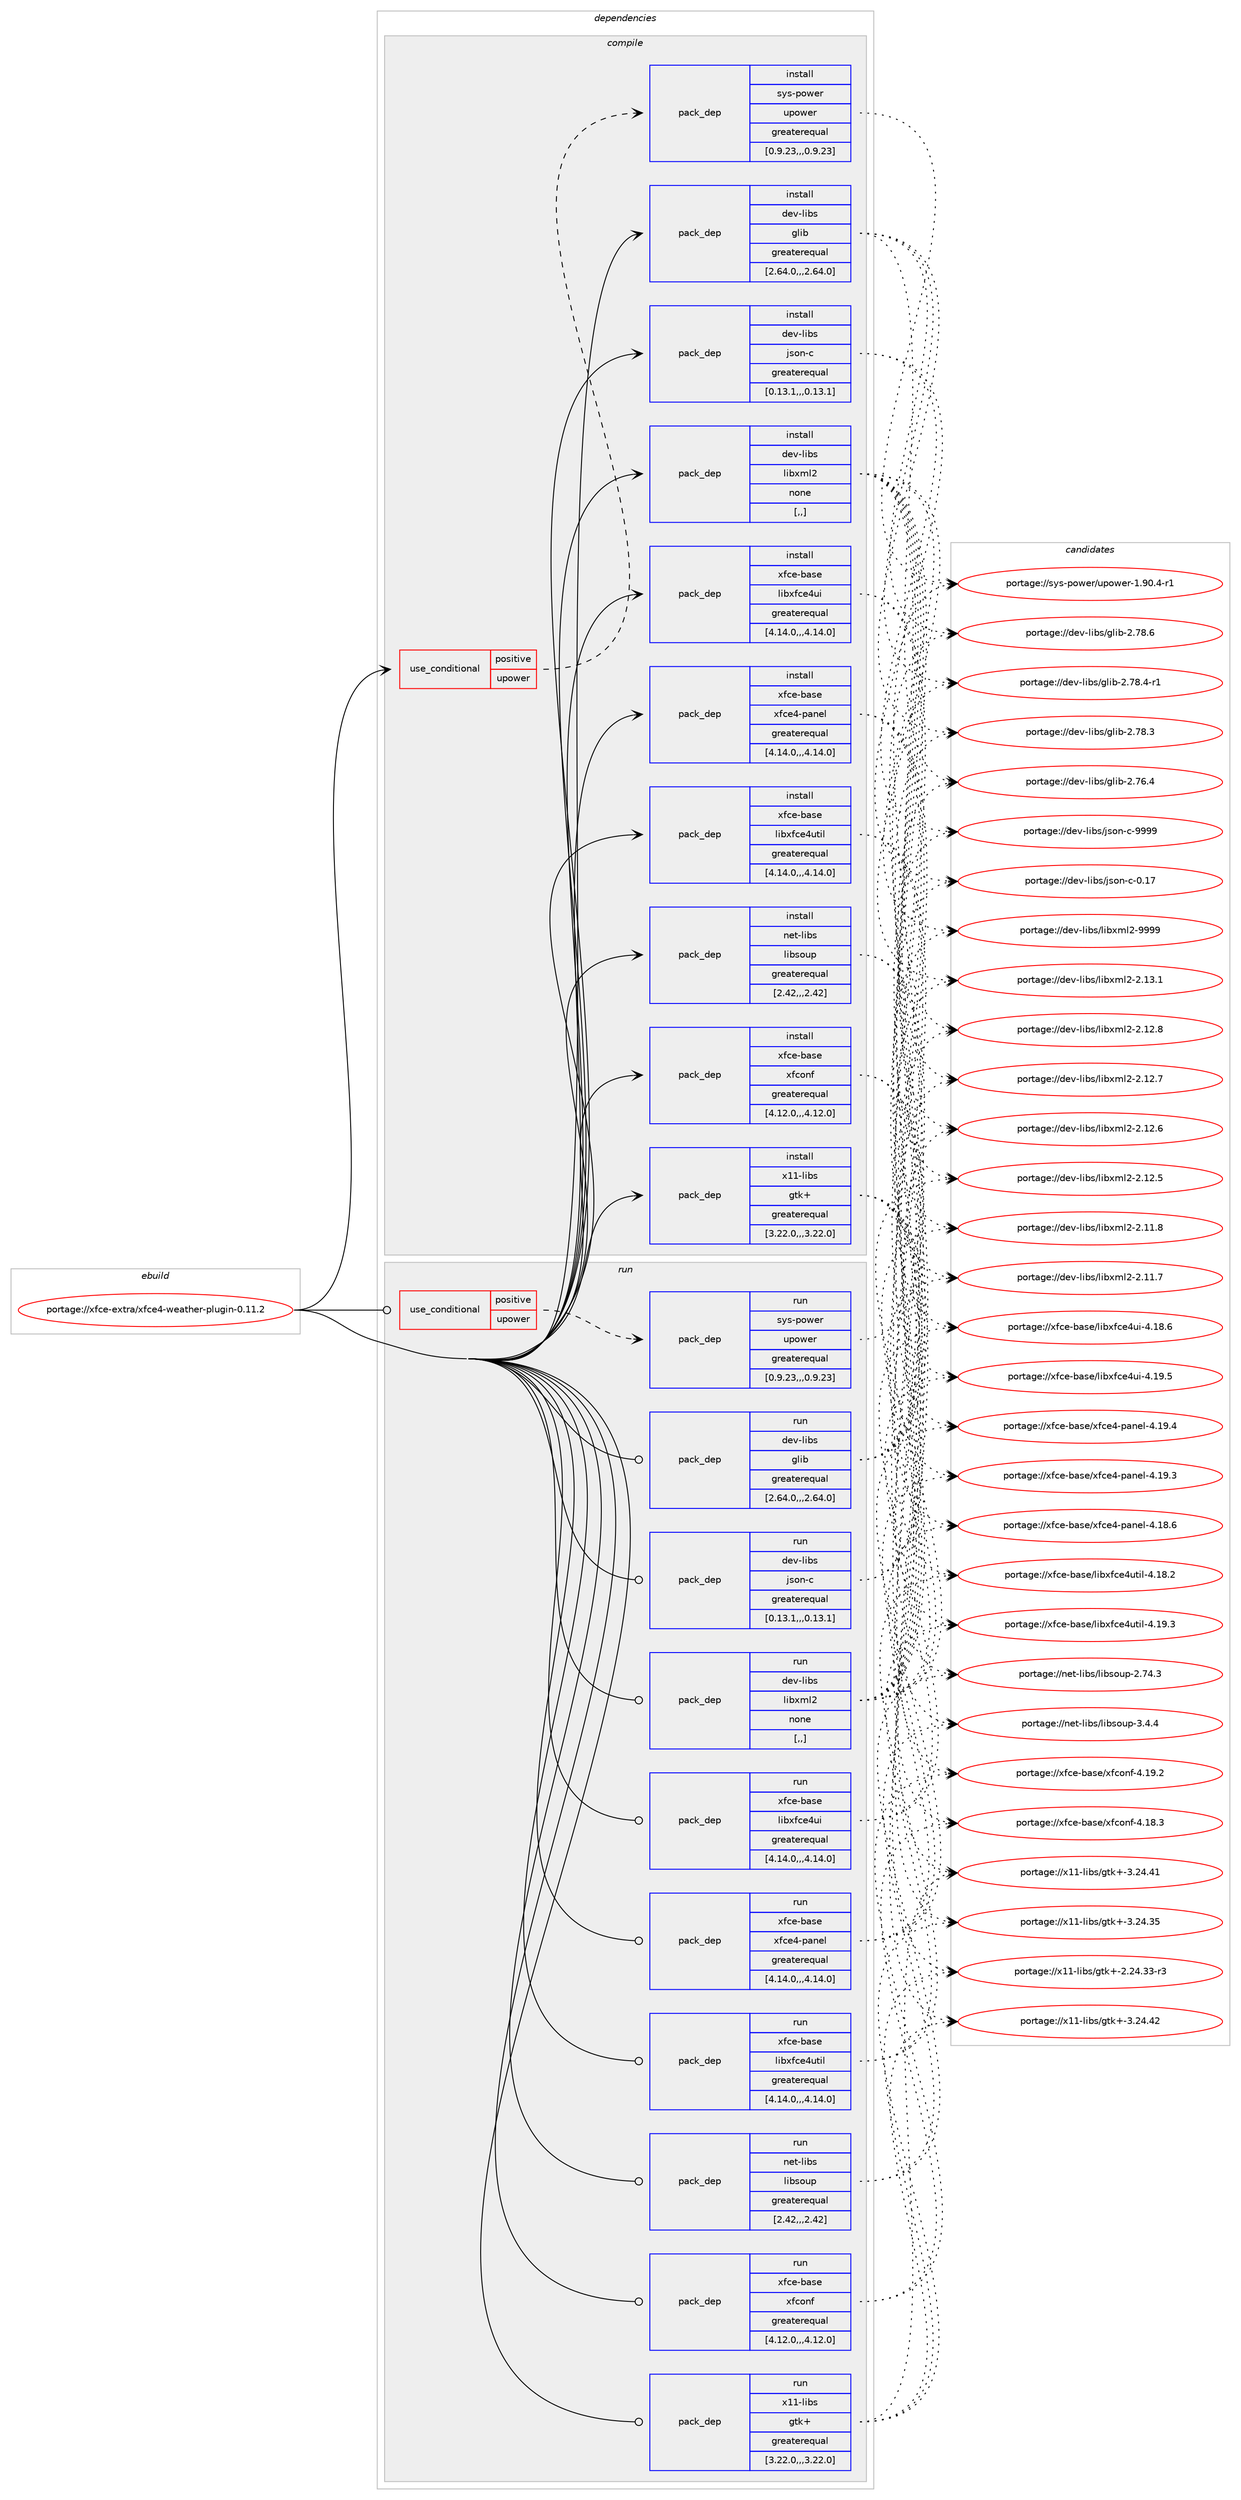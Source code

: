 digraph prolog {

# *************
# Graph options
# *************

newrank=true;
concentrate=true;
compound=true;
graph [rankdir=LR,fontname=Helvetica,fontsize=10,ranksep=1.5];#, ranksep=2.5, nodesep=0.2];
edge  [arrowhead=vee];
node  [fontname=Helvetica,fontsize=10];

# **********
# The ebuild
# **********

subgraph cluster_leftcol {
color=gray;
label=<<i>ebuild</i>>;
id [label="portage://xfce-extra/xfce4-weather-plugin-0.11.2", color=red, width=4, href="../xfce-extra/xfce4-weather-plugin-0.11.2.svg"];
}

# ****************
# The dependencies
# ****************

subgraph cluster_midcol {
color=gray;
label=<<i>dependencies</i>>;
subgraph cluster_compile {
fillcolor="#eeeeee";
style=filled;
label=<<i>compile</i>>;
subgraph cond124777 {
dependency474617 [label=<<TABLE BORDER="0" CELLBORDER="1" CELLSPACING="0" CELLPADDING="4"><TR><TD ROWSPAN="3" CELLPADDING="10">use_conditional</TD></TR><TR><TD>positive</TD></TR><TR><TD>upower</TD></TR></TABLE>>, shape=none, color=red];
subgraph pack346386 {
dependency474618 [label=<<TABLE BORDER="0" CELLBORDER="1" CELLSPACING="0" CELLPADDING="4" WIDTH="220"><TR><TD ROWSPAN="6" CELLPADDING="30">pack_dep</TD></TR><TR><TD WIDTH="110">install</TD></TR><TR><TD>sys-power</TD></TR><TR><TD>upower</TD></TR><TR><TD>greaterequal</TD></TR><TR><TD>[0.9.23,,,0.9.23]</TD></TR></TABLE>>, shape=none, color=blue];
}
dependency474617:e -> dependency474618:w [weight=20,style="dashed",arrowhead="vee"];
}
id:e -> dependency474617:w [weight=20,style="solid",arrowhead="vee"];
subgraph pack346387 {
dependency474619 [label=<<TABLE BORDER="0" CELLBORDER="1" CELLSPACING="0" CELLPADDING="4" WIDTH="220"><TR><TD ROWSPAN="6" CELLPADDING="30">pack_dep</TD></TR><TR><TD WIDTH="110">install</TD></TR><TR><TD>dev-libs</TD></TR><TR><TD>glib</TD></TR><TR><TD>greaterequal</TD></TR><TR><TD>[2.64.0,,,2.64.0]</TD></TR></TABLE>>, shape=none, color=blue];
}
id:e -> dependency474619:w [weight=20,style="solid",arrowhead="vee"];
subgraph pack346388 {
dependency474620 [label=<<TABLE BORDER="0" CELLBORDER="1" CELLSPACING="0" CELLPADDING="4" WIDTH="220"><TR><TD ROWSPAN="6" CELLPADDING="30">pack_dep</TD></TR><TR><TD WIDTH="110">install</TD></TR><TR><TD>dev-libs</TD></TR><TR><TD>json-c</TD></TR><TR><TD>greaterequal</TD></TR><TR><TD>[0.13.1,,,0.13.1]</TD></TR></TABLE>>, shape=none, color=blue];
}
id:e -> dependency474620:w [weight=20,style="solid",arrowhead="vee"];
subgraph pack346389 {
dependency474621 [label=<<TABLE BORDER="0" CELLBORDER="1" CELLSPACING="0" CELLPADDING="4" WIDTH="220"><TR><TD ROWSPAN="6" CELLPADDING="30">pack_dep</TD></TR><TR><TD WIDTH="110">install</TD></TR><TR><TD>dev-libs</TD></TR><TR><TD>libxml2</TD></TR><TR><TD>none</TD></TR><TR><TD>[,,]</TD></TR></TABLE>>, shape=none, color=blue];
}
id:e -> dependency474621:w [weight=20,style="solid",arrowhead="vee"];
subgraph pack346390 {
dependency474622 [label=<<TABLE BORDER="0" CELLBORDER="1" CELLSPACING="0" CELLPADDING="4" WIDTH="220"><TR><TD ROWSPAN="6" CELLPADDING="30">pack_dep</TD></TR><TR><TD WIDTH="110">install</TD></TR><TR><TD>net-libs</TD></TR><TR><TD>libsoup</TD></TR><TR><TD>greaterequal</TD></TR><TR><TD>[2.42,,,2.42]</TD></TR></TABLE>>, shape=none, color=blue];
}
id:e -> dependency474622:w [weight=20,style="solid",arrowhead="vee"];
subgraph pack346391 {
dependency474623 [label=<<TABLE BORDER="0" CELLBORDER="1" CELLSPACING="0" CELLPADDING="4" WIDTH="220"><TR><TD ROWSPAN="6" CELLPADDING="30">pack_dep</TD></TR><TR><TD WIDTH="110">install</TD></TR><TR><TD>x11-libs</TD></TR><TR><TD>gtk+</TD></TR><TR><TD>greaterequal</TD></TR><TR><TD>[3.22.0,,,3.22.0]</TD></TR></TABLE>>, shape=none, color=blue];
}
id:e -> dependency474623:w [weight=20,style="solid",arrowhead="vee"];
subgraph pack346392 {
dependency474624 [label=<<TABLE BORDER="0" CELLBORDER="1" CELLSPACING="0" CELLPADDING="4" WIDTH="220"><TR><TD ROWSPAN="6" CELLPADDING="30">pack_dep</TD></TR><TR><TD WIDTH="110">install</TD></TR><TR><TD>xfce-base</TD></TR><TR><TD>libxfce4ui</TD></TR><TR><TD>greaterequal</TD></TR><TR><TD>[4.14.0,,,4.14.0]</TD></TR></TABLE>>, shape=none, color=blue];
}
id:e -> dependency474624:w [weight=20,style="solid",arrowhead="vee"];
subgraph pack346393 {
dependency474625 [label=<<TABLE BORDER="0" CELLBORDER="1" CELLSPACING="0" CELLPADDING="4" WIDTH="220"><TR><TD ROWSPAN="6" CELLPADDING="30">pack_dep</TD></TR><TR><TD WIDTH="110">install</TD></TR><TR><TD>xfce-base</TD></TR><TR><TD>libxfce4util</TD></TR><TR><TD>greaterequal</TD></TR><TR><TD>[4.14.0,,,4.14.0]</TD></TR></TABLE>>, shape=none, color=blue];
}
id:e -> dependency474625:w [weight=20,style="solid",arrowhead="vee"];
subgraph pack346394 {
dependency474626 [label=<<TABLE BORDER="0" CELLBORDER="1" CELLSPACING="0" CELLPADDING="4" WIDTH="220"><TR><TD ROWSPAN="6" CELLPADDING="30">pack_dep</TD></TR><TR><TD WIDTH="110">install</TD></TR><TR><TD>xfce-base</TD></TR><TR><TD>xfce4-panel</TD></TR><TR><TD>greaterequal</TD></TR><TR><TD>[4.14.0,,,4.14.0]</TD></TR></TABLE>>, shape=none, color=blue];
}
id:e -> dependency474626:w [weight=20,style="solid",arrowhead="vee"];
subgraph pack346395 {
dependency474627 [label=<<TABLE BORDER="0" CELLBORDER="1" CELLSPACING="0" CELLPADDING="4" WIDTH="220"><TR><TD ROWSPAN="6" CELLPADDING="30">pack_dep</TD></TR><TR><TD WIDTH="110">install</TD></TR><TR><TD>xfce-base</TD></TR><TR><TD>xfconf</TD></TR><TR><TD>greaterequal</TD></TR><TR><TD>[4.12.0,,,4.12.0]</TD></TR></TABLE>>, shape=none, color=blue];
}
id:e -> dependency474627:w [weight=20,style="solid",arrowhead="vee"];
}
subgraph cluster_compileandrun {
fillcolor="#eeeeee";
style=filled;
label=<<i>compile and run</i>>;
}
subgraph cluster_run {
fillcolor="#eeeeee";
style=filled;
label=<<i>run</i>>;
subgraph cond124778 {
dependency474628 [label=<<TABLE BORDER="0" CELLBORDER="1" CELLSPACING="0" CELLPADDING="4"><TR><TD ROWSPAN="3" CELLPADDING="10">use_conditional</TD></TR><TR><TD>positive</TD></TR><TR><TD>upower</TD></TR></TABLE>>, shape=none, color=red];
subgraph pack346396 {
dependency474629 [label=<<TABLE BORDER="0" CELLBORDER="1" CELLSPACING="0" CELLPADDING="4" WIDTH="220"><TR><TD ROWSPAN="6" CELLPADDING="30">pack_dep</TD></TR><TR><TD WIDTH="110">run</TD></TR><TR><TD>sys-power</TD></TR><TR><TD>upower</TD></TR><TR><TD>greaterequal</TD></TR><TR><TD>[0.9.23,,,0.9.23]</TD></TR></TABLE>>, shape=none, color=blue];
}
dependency474628:e -> dependency474629:w [weight=20,style="dashed",arrowhead="vee"];
}
id:e -> dependency474628:w [weight=20,style="solid",arrowhead="odot"];
subgraph pack346397 {
dependency474630 [label=<<TABLE BORDER="0" CELLBORDER="1" CELLSPACING="0" CELLPADDING="4" WIDTH="220"><TR><TD ROWSPAN="6" CELLPADDING="30">pack_dep</TD></TR><TR><TD WIDTH="110">run</TD></TR><TR><TD>dev-libs</TD></TR><TR><TD>glib</TD></TR><TR><TD>greaterequal</TD></TR><TR><TD>[2.64.0,,,2.64.0]</TD></TR></TABLE>>, shape=none, color=blue];
}
id:e -> dependency474630:w [weight=20,style="solid",arrowhead="odot"];
subgraph pack346398 {
dependency474631 [label=<<TABLE BORDER="0" CELLBORDER="1" CELLSPACING="0" CELLPADDING="4" WIDTH="220"><TR><TD ROWSPAN="6" CELLPADDING="30">pack_dep</TD></TR><TR><TD WIDTH="110">run</TD></TR><TR><TD>dev-libs</TD></TR><TR><TD>json-c</TD></TR><TR><TD>greaterequal</TD></TR><TR><TD>[0.13.1,,,0.13.1]</TD></TR></TABLE>>, shape=none, color=blue];
}
id:e -> dependency474631:w [weight=20,style="solid",arrowhead="odot"];
subgraph pack346399 {
dependency474632 [label=<<TABLE BORDER="0" CELLBORDER="1" CELLSPACING="0" CELLPADDING="4" WIDTH="220"><TR><TD ROWSPAN="6" CELLPADDING="30">pack_dep</TD></TR><TR><TD WIDTH="110">run</TD></TR><TR><TD>dev-libs</TD></TR><TR><TD>libxml2</TD></TR><TR><TD>none</TD></TR><TR><TD>[,,]</TD></TR></TABLE>>, shape=none, color=blue];
}
id:e -> dependency474632:w [weight=20,style="solid",arrowhead="odot"];
subgraph pack346400 {
dependency474633 [label=<<TABLE BORDER="0" CELLBORDER="1" CELLSPACING="0" CELLPADDING="4" WIDTH="220"><TR><TD ROWSPAN="6" CELLPADDING="30">pack_dep</TD></TR><TR><TD WIDTH="110">run</TD></TR><TR><TD>net-libs</TD></TR><TR><TD>libsoup</TD></TR><TR><TD>greaterequal</TD></TR><TR><TD>[2.42,,,2.42]</TD></TR></TABLE>>, shape=none, color=blue];
}
id:e -> dependency474633:w [weight=20,style="solid",arrowhead="odot"];
subgraph pack346401 {
dependency474634 [label=<<TABLE BORDER="0" CELLBORDER="1" CELLSPACING="0" CELLPADDING="4" WIDTH="220"><TR><TD ROWSPAN="6" CELLPADDING="30">pack_dep</TD></TR><TR><TD WIDTH="110">run</TD></TR><TR><TD>x11-libs</TD></TR><TR><TD>gtk+</TD></TR><TR><TD>greaterequal</TD></TR><TR><TD>[3.22.0,,,3.22.0]</TD></TR></TABLE>>, shape=none, color=blue];
}
id:e -> dependency474634:w [weight=20,style="solid",arrowhead="odot"];
subgraph pack346402 {
dependency474635 [label=<<TABLE BORDER="0" CELLBORDER="1" CELLSPACING="0" CELLPADDING="4" WIDTH="220"><TR><TD ROWSPAN="6" CELLPADDING="30">pack_dep</TD></TR><TR><TD WIDTH="110">run</TD></TR><TR><TD>xfce-base</TD></TR><TR><TD>libxfce4ui</TD></TR><TR><TD>greaterequal</TD></TR><TR><TD>[4.14.0,,,4.14.0]</TD></TR></TABLE>>, shape=none, color=blue];
}
id:e -> dependency474635:w [weight=20,style="solid",arrowhead="odot"];
subgraph pack346403 {
dependency474636 [label=<<TABLE BORDER="0" CELLBORDER="1" CELLSPACING="0" CELLPADDING="4" WIDTH="220"><TR><TD ROWSPAN="6" CELLPADDING="30">pack_dep</TD></TR><TR><TD WIDTH="110">run</TD></TR><TR><TD>xfce-base</TD></TR><TR><TD>libxfce4util</TD></TR><TR><TD>greaterequal</TD></TR><TR><TD>[4.14.0,,,4.14.0]</TD></TR></TABLE>>, shape=none, color=blue];
}
id:e -> dependency474636:w [weight=20,style="solid",arrowhead="odot"];
subgraph pack346404 {
dependency474637 [label=<<TABLE BORDER="0" CELLBORDER="1" CELLSPACING="0" CELLPADDING="4" WIDTH="220"><TR><TD ROWSPAN="6" CELLPADDING="30">pack_dep</TD></TR><TR><TD WIDTH="110">run</TD></TR><TR><TD>xfce-base</TD></TR><TR><TD>xfce4-panel</TD></TR><TR><TD>greaterequal</TD></TR><TR><TD>[4.14.0,,,4.14.0]</TD></TR></TABLE>>, shape=none, color=blue];
}
id:e -> dependency474637:w [weight=20,style="solid",arrowhead="odot"];
subgraph pack346405 {
dependency474638 [label=<<TABLE BORDER="0" CELLBORDER="1" CELLSPACING="0" CELLPADDING="4" WIDTH="220"><TR><TD ROWSPAN="6" CELLPADDING="30">pack_dep</TD></TR><TR><TD WIDTH="110">run</TD></TR><TR><TD>xfce-base</TD></TR><TR><TD>xfconf</TD></TR><TR><TD>greaterequal</TD></TR><TR><TD>[4.12.0,,,4.12.0]</TD></TR></TABLE>>, shape=none, color=blue];
}
id:e -> dependency474638:w [weight=20,style="solid",arrowhead="odot"];
}
}

# **************
# The candidates
# **************

subgraph cluster_choices {
rank=same;
color=gray;
label=<<i>candidates</i>>;

subgraph choice346386 {
color=black;
nodesep=1;
choice1151211154511211111910111447117112111119101114454946574846524511449 [label="portage://sys-power/upower-1.90.4-r1", color=red, width=4,href="../sys-power/upower-1.90.4-r1.svg"];
dependency474618:e -> choice1151211154511211111910111447117112111119101114454946574846524511449:w [style=dotted,weight="100"];
}
subgraph choice346387 {
color=black;
nodesep=1;
choice1001011184510810598115471031081059845504655564654 [label="portage://dev-libs/glib-2.78.6", color=red, width=4,href="../dev-libs/glib-2.78.6.svg"];
choice10010111845108105981154710310810598455046555646524511449 [label="portage://dev-libs/glib-2.78.4-r1", color=red, width=4,href="../dev-libs/glib-2.78.4-r1.svg"];
choice1001011184510810598115471031081059845504655564651 [label="portage://dev-libs/glib-2.78.3", color=red, width=4,href="../dev-libs/glib-2.78.3.svg"];
choice1001011184510810598115471031081059845504655544652 [label="portage://dev-libs/glib-2.76.4", color=red, width=4,href="../dev-libs/glib-2.76.4.svg"];
dependency474619:e -> choice1001011184510810598115471031081059845504655564654:w [style=dotted,weight="100"];
dependency474619:e -> choice10010111845108105981154710310810598455046555646524511449:w [style=dotted,weight="100"];
dependency474619:e -> choice1001011184510810598115471031081059845504655564651:w [style=dotted,weight="100"];
dependency474619:e -> choice1001011184510810598115471031081059845504655544652:w [style=dotted,weight="100"];
}
subgraph choice346388 {
color=black;
nodesep=1;
choice10010111845108105981154710611511111045994557575757 [label="portage://dev-libs/json-c-9999", color=red, width=4,href="../dev-libs/json-c-9999.svg"];
choice10010111845108105981154710611511111045994548464955 [label="portage://dev-libs/json-c-0.17", color=red, width=4,href="../dev-libs/json-c-0.17.svg"];
dependency474620:e -> choice10010111845108105981154710611511111045994557575757:w [style=dotted,weight="100"];
dependency474620:e -> choice10010111845108105981154710611511111045994548464955:w [style=dotted,weight="100"];
}
subgraph choice346389 {
color=black;
nodesep=1;
choice10010111845108105981154710810598120109108504557575757 [label="portage://dev-libs/libxml2-9999", color=red, width=4,href="../dev-libs/libxml2-9999.svg"];
choice100101118451081059811547108105981201091085045504649514649 [label="portage://dev-libs/libxml2-2.13.1", color=red, width=4,href="../dev-libs/libxml2-2.13.1.svg"];
choice100101118451081059811547108105981201091085045504649504656 [label="portage://dev-libs/libxml2-2.12.8", color=red, width=4,href="../dev-libs/libxml2-2.12.8.svg"];
choice100101118451081059811547108105981201091085045504649504655 [label="portage://dev-libs/libxml2-2.12.7", color=red, width=4,href="../dev-libs/libxml2-2.12.7.svg"];
choice100101118451081059811547108105981201091085045504649504654 [label="portage://dev-libs/libxml2-2.12.6", color=red, width=4,href="../dev-libs/libxml2-2.12.6.svg"];
choice100101118451081059811547108105981201091085045504649504653 [label="portage://dev-libs/libxml2-2.12.5", color=red, width=4,href="../dev-libs/libxml2-2.12.5.svg"];
choice100101118451081059811547108105981201091085045504649494656 [label="portage://dev-libs/libxml2-2.11.8", color=red, width=4,href="../dev-libs/libxml2-2.11.8.svg"];
choice100101118451081059811547108105981201091085045504649494655 [label="portage://dev-libs/libxml2-2.11.7", color=red, width=4,href="../dev-libs/libxml2-2.11.7.svg"];
dependency474621:e -> choice10010111845108105981154710810598120109108504557575757:w [style=dotted,weight="100"];
dependency474621:e -> choice100101118451081059811547108105981201091085045504649514649:w [style=dotted,weight="100"];
dependency474621:e -> choice100101118451081059811547108105981201091085045504649504656:w [style=dotted,weight="100"];
dependency474621:e -> choice100101118451081059811547108105981201091085045504649504655:w [style=dotted,weight="100"];
dependency474621:e -> choice100101118451081059811547108105981201091085045504649504654:w [style=dotted,weight="100"];
dependency474621:e -> choice100101118451081059811547108105981201091085045504649504653:w [style=dotted,weight="100"];
dependency474621:e -> choice100101118451081059811547108105981201091085045504649494656:w [style=dotted,weight="100"];
dependency474621:e -> choice100101118451081059811547108105981201091085045504649494655:w [style=dotted,weight="100"];
}
subgraph choice346390 {
color=black;
nodesep=1;
choice11010111645108105981154710810598115111117112455146524652 [label="portage://net-libs/libsoup-3.4.4", color=red, width=4,href="../net-libs/libsoup-3.4.4.svg"];
choice1101011164510810598115471081059811511111711245504655524651 [label="portage://net-libs/libsoup-2.74.3", color=red, width=4,href="../net-libs/libsoup-2.74.3.svg"];
dependency474622:e -> choice11010111645108105981154710810598115111117112455146524652:w [style=dotted,weight="100"];
dependency474622:e -> choice1101011164510810598115471081059811511111711245504655524651:w [style=dotted,weight="100"];
}
subgraph choice346391 {
color=black;
nodesep=1;
choice1204949451081059811547103116107434551465052465250 [label="portage://x11-libs/gtk+-3.24.42", color=red, width=4,href="../x11-libs/gtk+-3.24.42.svg"];
choice1204949451081059811547103116107434551465052465249 [label="portage://x11-libs/gtk+-3.24.41", color=red, width=4,href="../x11-libs/gtk+-3.24.41.svg"];
choice1204949451081059811547103116107434551465052465153 [label="portage://x11-libs/gtk+-3.24.35", color=red, width=4,href="../x11-libs/gtk+-3.24.35.svg"];
choice12049494510810598115471031161074345504650524651514511451 [label="portage://x11-libs/gtk+-2.24.33-r3", color=red, width=4,href="../x11-libs/gtk+-2.24.33-r3.svg"];
dependency474623:e -> choice1204949451081059811547103116107434551465052465250:w [style=dotted,weight="100"];
dependency474623:e -> choice1204949451081059811547103116107434551465052465249:w [style=dotted,weight="100"];
dependency474623:e -> choice1204949451081059811547103116107434551465052465153:w [style=dotted,weight="100"];
dependency474623:e -> choice12049494510810598115471031161074345504650524651514511451:w [style=dotted,weight="100"];
}
subgraph choice346392 {
color=black;
nodesep=1;
choice120102991014598971151014710810598120102991015211710545524649574653 [label="portage://xfce-base/libxfce4ui-4.19.5", color=red, width=4,href="../xfce-base/libxfce4ui-4.19.5.svg"];
choice120102991014598971151014710810598120102991015211710545524649564654 [label="portage://xfce-base/libxfce4ui-4.18.6", color=red, width=4,href="../xfce-base/libxfce4ui-4.18.6.svg"];
dependency474624:e -> choice120102991014598971151014710810598120102991015211710545524649574653:w [style=dotted,weight="100"];
dependency474624:e -> choice120102991014598971151014710810598120102991015211710545524649564654:w [style=dotted,weight="100"];
}
subgraph choice346393 {
color=black;
nodesep=1;
choice120102991014598971151014710810598120102991015211711610510845524649574651 [label="portage://xfce-base/libxfce4util-4.19.3", color=red, width=4,href="../xfce-base/libxfce4util-4.19.3.svg"];
choice120102991014598971151014710810598120102991015211711610510845524649564650 [label="portage://xfce-base/libxfce4util-4.18.2", color=red, width=4,href="../xfce-base/libxfce4util-4.18.2.svg"];
dependency474625:e -> choice120102991014598971151014710810598120102991015211711610510845524649574651:w [style=dotted,weight="100"];
dependency474625:e -> choice120102991014598971151014710810598120102991015211711610510845524649564650:w [style=dotted,weight="100"];
}
subgraph choice346394 {
color=black;
nodesep=1;
choice12010299101459897115101471201029910152451129711010110845524649574652 [label="portage://xfce-base/xfce4-panel-4.19.4", color=red, width=4,href="../xfce-base/xfce4-panel-4.19.4.svg"];
choice12010299101459897115101471201029910152451129711010110845524649574651 [label="portage://xfce-base/xfce4-panel-4.19.3", color=red, width=4,href="../xfce-base/xfce4-panel-4.19.3.svg"];
choice12010299101459897115101471201029910152451129711010110845524649564654 [label="portage://xfce-base/xfce4-panel-4.18.6", color=red, width=4,href="../xfce-base/xfce4-panel-4.18.6.svg"];
dependency474626:e -> choice12010299101459897115101471201029910152451129711010110845524649574652:w [style=dotted,weight="100"];
dependency474626:e -> choice12010299101459897115101471201029910152451129711010110845524649574651:w [style=dotted,weight="100"];
dependency474626:e -> choice12010299101459897115101471201029910152451129711010110845524649564654:w [style=dotted,weight="100"];
}
subgraph choice346395 {
color=black;
nodesep=1;
choice12010299101459897115101471201029911111010245524649574650 [label="portage://xfce-base/xfconf-4.19.2", color=red, width=4,href="../xfce-base/xfconf-4.19.2.svg"];
choice12010299101459897115101471201029911111010245524649564651 [label="portage://xfce-base/xfconf-4.18.3", color=red, width=4,href="../xfce-base/xfconf-4.18.3.svg"];
dependency474627:e -> choice12010299101459897115101471201029911111010245524649574650:w [style=dotted,weight="100"];
dependency474627:e -> choice12010299101459897115101471201029911111010245524649564651:w [style=dotted,weight="100"];
}
subgraph choice346396 {
color=black;
nodesep=1;
choice1151211154511211111910111447117112111119101114454946574846524511449 [label="portage://sys-power/upower-1.90.4-r1", color=red, width=4,href="../sys-power/upower-1.90.4-r1.svg"];
dependency474629:e -> choice1151211154511211111910111447117112111119101114454946574846524511449:w [style=dotted,weight="100"];
}
subgraph choice346397 {
color=black;
nodesep=1;
choice1001011184510810598115471031081059845504655564654 [label="portage://dev-libs/glib-2.78.6", color=red, width=4,href="../dev-libs/glib-2.78.6.svg"];
choice10010111845108105981154710310810598455046555646524511449 [label="portage://dev-libs/glib-2.78.4-r1", color=red, width=4,href="../dev-libs/glib-2.78.4-r1.svg"];
choice1001011184510810598115471031081059845504655564651 [label="portage://dev-libs/glib-2.78.3", color=red, width=4,href="../dev-libs/glib-2.78.3.svg"];
choice1001011184510810598115471031081059845504655544652 [label="portage://dev-libs/glib-2.76.4", color=red, width=4,href="../dev-libs/glib-2.76.4.svg"];
dependency474630:e -> choice1001011184510810598115471031081059845504655564654:w [style=dotted,weight="100"];
dependency474630:e -> choice10010111845108105981154710310810598455046555646524511449:w [style=dotted,weight="100"];
dependency474630:e -> choice1001011184510810598115471031081059845504655564651:w [style=dotted,weight="100"];
dependency474630:e -> choice1001011184510810598115471031081059845504655544652:w [style=dotted,weight="100"];
}
subgraph choice346398 {
color=black;
nodesep=1;
choice10010111845108105981154710611511111045994557575757 [label="portage://dev-libs/json-c-9999", color=red, width=4,href="../dev-libs/json-c-9999.svg"];
choice10010111845108105981154710611511111045994548464955 [label="portage://dev-libs/json-c-0.17", color=red, width=4,href="../dev-libs/json-c-0.17.svg"];
dependency474631:e -> choice10010111845108105981154710611511111045994557575757:w [style=dotted,weight="100"];
dependency474631:e -> choice10010111845108105981154710611511111045994548464955:w [style=dotted,weight="100"];
}
subgraph choice346399 {
color=black;
nodesep=1;
choice10010111845108105981154710810598120109108504557575757 [label="portage://dev-libs/libxml2-9999", color=red, width=4,href="../dev-libs/libxml2-9999.svg"];
choice100101118451081059811547108105981201091085045504649514649 [label="portage://dev-libs/libxml2-2.13.1", color=red, width=4,href="../dev-libs/libxml2-2.13.1.svg"];
choice100101118451081059811547108105981201091085045504649504656 [label="portage://dev-libs/libxml2-2.12.8", color=red, width=4,href="../dev-libs/libxml2-2.12.8.svg"];
choice100101118451081059811547108105981201091085045504649504655 [label="portage://dev-libs/libxml2-2.12.7", color=red, width=4,href="../dev-libs/libxml2-2.12.7.svg"];
choice100101118451081059811547108105981201091085045504649504654 [label="portage://dev-libs/libxml2-2.12.6", color=red, width=4,href="../dev-libs/libxml2-2.12.6.svg"];
choice100101118451081059811547108105981201091085045504649504653 [label="portage://dev-libs/libxml2-2.12.5", color=red, width=4,href="../dev-libs/libxml2-2.12.5.svg"];
choice100101118451081059811547108105981201091085045504649494656 [label="portage://dev-libs/libxml2-2.11.8", color=red, width=4,href="../dev-libs/libxml2-2.11.8.svg"];
choice100101118451081059811547108105981201091085045504649494655 [label="portage://dev-libs/libxml2-2.11.7", color=red, width=4,href="../dev-libs/libxml2-2.11.7.svg"];
dependency474632:e -> choice10010111845108105981154710810598120109108504557575757:w [style=dotted,weight="100"];
dependency474632:e -> choice100101118451081059811547108105981201091085045504649514649:w [style=dotted,weight="100"];
dependency474632:e -> choice100101118451081059811547108105981201091085045504649504656:w [style=dotted,weight="100"];
dependency474632:e -> choice100101118451081059811547108105981201091085045504649504655:w [style=dotted,weight="100"];
dependency474632:e -> choice100101118451081059811547108105981201091085045504649504654:w [style=dotted,weight="100"];
dependency474632:e -> choice100101118451081059811547108105981201091085045504649504653:w [style=dotted,weight="100"];
dependency474632:e -> choice100101118451081059811547108105981201091085045504649494656:w [style=dotted,weight="100"];
dependency474632:e -> choice100101118451081059811547108105981201091085045504649494655:w [style=dotted,weight="100"];
}
subgraph choice346400 {
color=black;
nodesep=1;
choice11010111645108105981154710810598115111117112455146524652 [label="portage://net-libs/libsoup-3.4.4", color=red, width=4,href="../net-libs/libsoup-3.4.4.svg"];
choice1101011164510810598115471081059811511111711245504655524651 [label="portage://net-libs/libsoup-2.74.3", color=red, width=4,href="../net-libs/libsoup-2.74.3.svg"];
dependency474633:e -> choice11010111645108105981154710810598115111117112455146524652:w [style=dotted,weight="100"];
dependency474633:e -> choice1101011164510810598115471081059811511111711245504655524651:w [style=dotted,weight="100"];
}
subgraph choice346401 {
color=black;
nodesep=1;
choice1204949451081059811547103116107434551465052465250 [label="portage://x11-libs/gtk+-3.24.42", color=red, width=4,href="../x11-libs/gtk+-3.24.42.svg"];
choice1204949451081059811547103116107434551465052465249 [label="portage://x11-libs/gtk+-3.24.41", color=red, width=4,href="../x11-libs/gtk+-3.24.41.svg"];
choice1204949451081059811547103116107434551465052465153 [label="portage://x11-libs/gtk+-3.24.35", color=red, width=4,href="../x11-libs/gtk+-3.24.35.svg"];
choice12049494510810598115471031161074345504650524651514511451 [label="portage://x11-libs/gtk+-2.24.33-r3", color=red, width=4,href="../x11-libs/gtk+-2.24.33-r3.svg"];
dependency474634:e -> choice1204949451081059811547103116107434551465052465250:w [style=dotted,weight="100"];
dependency474634:e -> choice1204949451081059811547103116107434551465052465249:w [style=dotted,weight="100"];
dependency474634:e -> choice1204949451081059811547103116107434551465052465153:w [style=dotted,weight="100"];
dependency474634:e -> choice12049494510810598115471031161074345504650524651514511451:w [style=dotted,weight="100"];
}
subgraph choice346402 {
color=black;
nodesep=1;
choice120102991014598971151014710810598120102991015211710545524649574653 [label="portage://xfce-base/libxfce4ui-4.19.5", color=red, width=4,href="../xfce-base/libxfce4ui-4.19.5.svg"];
choice120102991014598971151014710810598120102991015211710545524649564654 [label="portage://xfce-base/libxfce4ui-4.18.6", color=red, width=4,href="../xfce-base/libxfce4ui-4.18.6.svg"];
dependency474635:e -> choice120102991014598971151014710810598120102991015211710545524649574653:w [style=dotted,weight="100"];
dependency474635:e -> choice120102991014598971151014710810598120102991015211710545524649564654:w [style=dotted,weight="100"];
}
subgraph choice346403 {
color=black;
nodesep=1;
choice120102991014598971151014710810598120102991015211711610510845524649574651 [label="portage://xfce-base/libxfce4util-4.19.3", color=red, width=4,href="../xfce-base/libxfce4util-4.19.3.svg"];
choice120102991014598971151014710810598120102991015211711610510845524649564650 [label="portage://xfce-base/libxfce4util-4.18.2", color=red, width=4,href="../xfce-base/libxfce4util-4.18.2.svg"];
dependency474636:e -> choice120102991014598971151014710810598120102991015211711610510845524649574651:w [style=dotted,weight="100"];
dependency474636:e -> choice120102991014598971151014710810598120102991015211711610510845524649564650:w [style=dotted,weight="100"];
}
subgraph choice346404 {
color=black;
nodesep=1;
choice12010299101459897115101471201029910152451129711010110845524649574652 [label="portage://xfce-base/xfce4-panel-4.19.4", color=red, width=4,href="../xfce-base/xfce4-panel-4.19.4.svg"];
choice12010299101459897115101471201029910152451129711010110845524649574651 [label="portage://xfce-base/xfce4-panel-4.19.3", color=red, width=4,href="../xfce-base/xfce4-panel-4.19.3.svg"];
choice12010299101459897115101471201029910152451129711010110845524649564654 [label="portage://xfce-base/xfce4-panel-4.18.6", color=red, width=4,href="../xfce-base/xfce4-panel-4.18.6.svg"];
dependency474637:e -> choice12010299101459897115101471201029910152451129711010110845524649574652:w [style=dotted,weight="100"];
dependency474637:e -> choice12010299101459897115101471201029910152451129711010110845524649574651:w [style=dotted,weight="100"];
dependency474637:e -> choice12010299101459897115101471201029910152451129711010110845524649564654:w [style=dotted,weight="100"];
}
subgraph choice346405 {
color=black;
nodesep=1;
choice12010299101459897115101471201029911111010245524649574650 [label="portage://xfce-base/xfconf-4.19.2", color=red, width=4,href="../xfce-base/xfconf-4.19.2.svg"];
choice12010299101459897115101471201029911111010245524649564651 [label="portage://xfce-base/xfconf-4.18.3", color=red, width=4,href="../xfce-base/xfconf-4.18.3.svg"];
dependency474638:e -> choice12010299101459897115101471201029911111010245524649574650:w [style=dotted,weight="100"];
dependency474638:e -> choice12010299101459897115101471201029911111010245524649564651:w [style=dotted,weight="100"];
}
}

}
